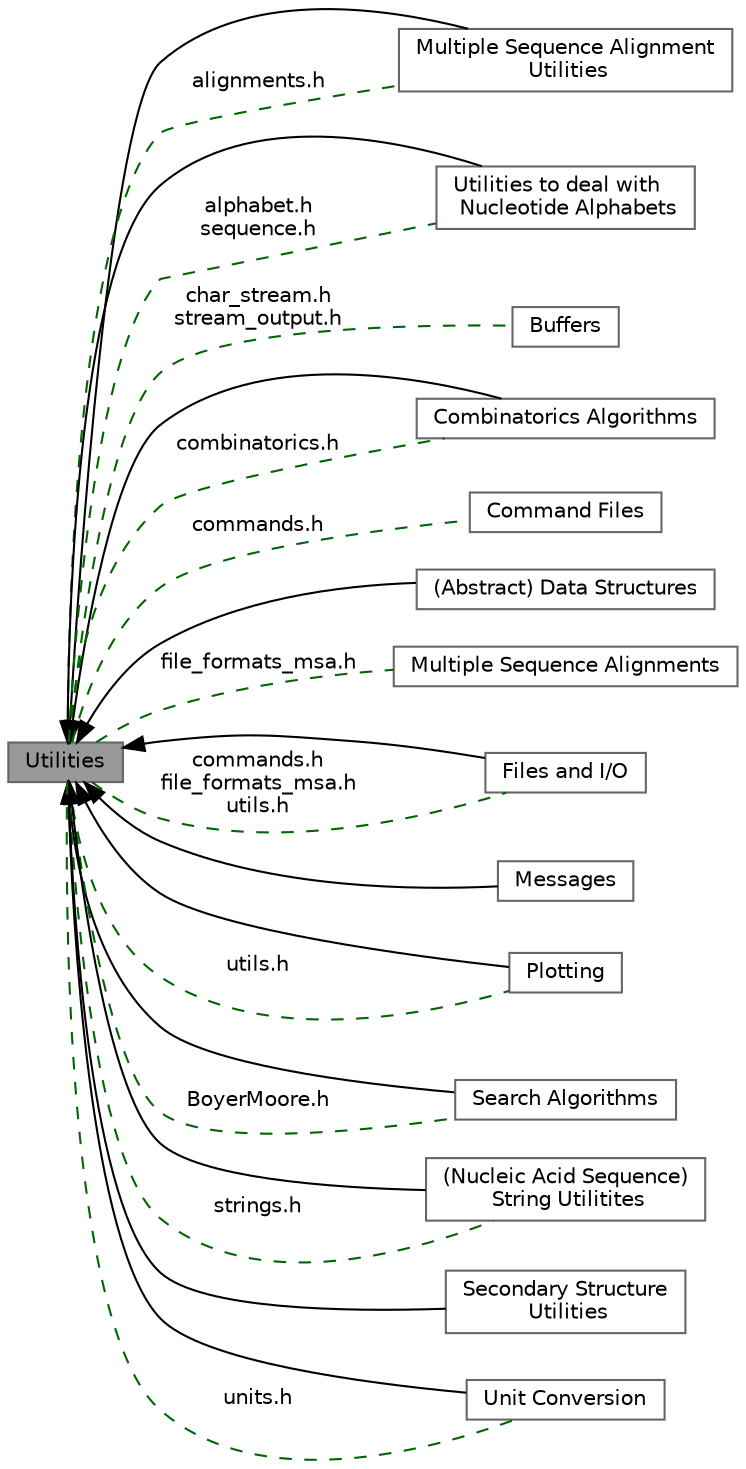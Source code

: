 digraph "Utilities"
{
 // INTERACTIVE_SVG=YES
 // LATEX_PDF_SIZE
  bgcolor="transparent";
  edge [fontname=Helvetica,fontsize=10,labelfontname=Helvetica,labelfontsize=10];
  node [fontname=Helvetica,fontsize=10,shape=box,height=0.2,width=0.4];
  rankdir=LR;
  Node5 [label="Multiple Sequence Alignment\l Utilities",height=0.2,width=0.4,color="grey40", fillcolor="white", style="filled",URL="$group__aln__utils.html",tooltip="Functions to extract features from and to manipulate multiple sequence alignments."];
  Node2 [label="Utilities to deal with\l Nucleotide Alphabets",height=0.2,width=0.4,color="grey40", fillcolor="white", style="filled",URL="$group__alphabet__utils.html",tooltip="Functions to cope with various aspects related to the nucleotide sequence alphabet."];
  Node15 [label="Buffers",height=0.2,width=0.4,color="grey40", fillcolor="white", style="filled",URL="$group__buffer__utils.html",tooltip="Functions that provide dynamically buffered stream-like data structures."];
  Node9 [label="Combinatorics Algorithms",height=0.2,width=0.4,color="grey40", fillcolor="white", style="filled",URL="$group__combinatorics__utils.html",tooltip="Implementations to solve various combinatorial aspects for strings of objects."];
  Node13 [label="Command Files",height=0.2,width=0.4,color="grey40", fillcolor="white", style="filled",URL="$group__command__files.html",tooltip="Functions to parse and interpret the content of Command Files."];
  Node10 [label="(Abstract) Data Structures",height=0.2,width=0.4,color="grey40", fillcolor="white", style="filled",URL="$group__data__structures.html",tooltip="All datastructures and typedefs shared among the ViennaRNA Package can be found here."];
  Node14 [label="Multiple Sequence Alignments",height=0.2,width=0.4,color="grey40", fillcolor="white", style="filled",URL="$group__file__formats__msa.html",tooltip="Functions to read/write multiple sequence alignments (MSA) in various file formats."];
  Node6 [label="Files and I/O",height=0.2,width=0.4,color="grey40", fillcolor="white", style="filled",URL="$group__file__utils.html",tooltip="Functions to parse, write, and convert various file formats and to deal with file system related issu..."];
  Node11 [label="Messages",height=0.2,width=0.4,color="grey40", fillcolor="white", style="filled",URL="$group__message__utils.html",tooltip="Functions to print various kind of messages."];
  Node7 [label="Plotting",height=0.2,width=0.4,color="grey40", fillcolor="white", style="filled",URL="$group__plotting__utils.html",tooltip="Functions for Creating Secondary Structure Plots, Dot-Plots, and More."];
  Node8 [label="Search Algorithms",height=0.2,width=0.4,color="grey40", fillcolor="white", style="filled",URL="$group__search__utils.html",tooltip="Implementations of various search algorithms to detect strings of objects within other strings of obj..."];
  Node3 [label="(Nucleic Acid Sequence)\l String Utilitites",height=0.2,width=0.4,color="grey40", fillcolor="white", style="filled",URL="$group__string__utils.html",tooltip="Functions to parse, convert, manipulate, create, and compare (nucleic acid sequence) strings."];
  Node4 [label="Secondary Structure\l Utilities",height=0.2,width=0.4,color="grey40", fillcolor="white", style="filled",URL="$group__struct__utils.html",tooltip="Functions to create, parse, convert, manipulate, and compare secondary structure representations."];
  Node12 [label="Unit Conversion",height=0.2,width=0.4,color="grey40", fillcolor="white", style="filled",URL="$group__units.html",tooltip="Functions to convert between various physical units."];
  Node1 [label="Utilities",height=0.2,width=0.4,color="gray40", fillcolor="grey60", style="filled", fontcolor="black",tooltip=" "];
  Node1->Node2 [shape=plaintext, dir="back", style="solid"];
  Node1->Node3 [shape=plaintext, dir="back", style="solid"];
  Node1->Node4 [shape=plaintext, dir="back", style="solid"];
  Node1->Node5 [shape=plaintext, dir="back", style="solid"];
  Node1->Node6 [shape=plaintext, dir="back", style="solid"];
  Node1->Node7 [shape=plaintext, dir="back", style="solid"];
  Node1->Node8 [shape=plaintext, dir="back", style="solid"];
  Node1->Node9 [shape=plaintext, dir="back", style="solid"];
  Node1->Node10 [shape=plaintext, dir="back", style="solid"];
  Node1->Node11 [shape=plaintext, dir="back", style="solid"];
  Node1->Node12 [shape=plaintext, dir="back", style="solid"];
  Node1->Node2 [shape=plaintext, label="alphabet.h\nsequence.h", color="darkgreen", dir="none", style="dashed"];
  Node1->Node9 [shape=plaintext, label="combinatorics.h", color="darkgreen", dir="none", style="dashed"];
  Node1->Node6 [shape=plaintext, label="commands.h\nfile_formats_msa.h\nutils.h", color="darkgreen", dir="none", style="dashed"];
  Node1->Node13 [shape=plaintext, label="commands.h", color="darkgreen", dir="none", style="dashed"];
  Node1->Node14 [shape=plaintext, label="file_formats_msa.h", color="darkgreen", dir="none", style="dashed"];
  Node1->Node7 [shape=plaintext, label="utils.h", color="darkgreen", dir="none", style="dashed"];
  Node1->Node5 [shape=plaintext, label="alignments.h", color="darkgreen", dir="none", style="dashed"];
  Node1->Node3 [shape=plaintext, label="strings.h", color="darkgreen", dir="none", style="dashed"];
  Node1->Node12 [shape=plaintext, label="units.h", color="darkgreen", dir="none", style="dashed"];
  Node1->Node8 [shape=plaintext, label="BoyerMoore.h", color="darkgreen", dir="none", style="dashed"];
  Node1->Node15 [shape=plaintext, label="char_stream.h\nstream_output.h", color="darkgreen", dir="none", style="dashed"];
}
